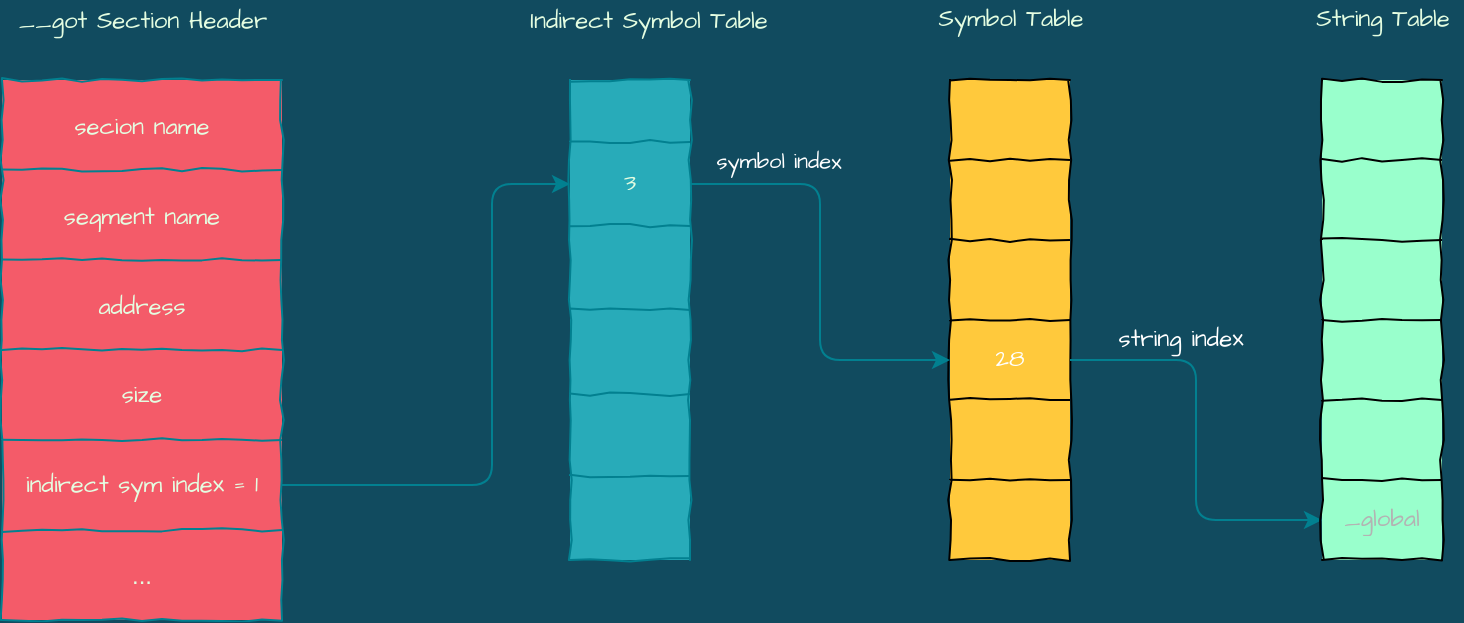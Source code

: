 <mxfile version="14.1.2" type="github">
  <diagram id="vkNS-ux78XkrAzjE5yEm" name="Page-1">
    <mxGraphModel dx="786" dy="427" grid="1" gridSize="10" guides="1" tooltips="1" connect="1" arrows="1" fold="1" page="1" pageScale="1" pageWidth="827" pageHeight="1169" background="#114B5F" math="0" shadow="0">
      <root>
        <mxCell id="0" />
        <mxCell id="1" parent="0" />
        <mxCell id="_N30-8KWYY2U87UxxjHT-1" value="" style="shape=table;html=1;whiteSpace=wrap;startSize=0;container=1;collapsible=0;childLayout=tableLayout;fontFamily=Architects Daughter;fontSource=https%3A%2F%2Ffonts.googleapis.com%2Fcss%3Ffamily%3DArchitects%2BDaughter;comic=1;fillColor=#F45B69;strokeColor=#028090;fontColor=#E4FDE1;" parent="1" vertex="1">
          <mxGeometry x="40" y="80" width="140" height="270" as="geometry" />
        </mxCell>
        <mxCell id="_N30-8KWYY2U87UxxjHT-2" value="" style="shape=partialRectangle;html=1;whiteSpace=wrap;collapsible=0;dropTarget=0;pointerEvents=0;fillColor=none;top=0;left=0;bottom=0;right=0;points=[[0,0.5],[1,0.5]];portConstraint=eastwest;strokeColor=#028090;fontColor=#E4FDE1;" parent="_N30-8KWYY2U87UxxjHT-1" vertex="1">
          <mxGeometry width="140" height="45" as="geometry" />
        </mxCell>
        <mxCell id="_N30-8KWYY2U87UxxjHT-3" value="&lt;font face=&quot;Architects Daughter&quot; data-font-src=&quot;https://fonts.googleapis.com/css?family=Architects+Daughter&quot;&gt;secion name&lt;/font&gt;" style="shape=partialRectangle;html=1;whiteSpace=wrap;connectable=0;overflow=hidden;fillColor=none;top=0;left=0;bottom=0;right=0;strokeColor=#028090;fontColor=#E4FDE1;" parent="_N30-8KWYY2U87UxxjHT-2" vertex="1">
          <mxGeometry width="140" height="45" as="geometry" />
        </mxCell>
        <mxCell id="_N30-8KWYY2U87UxxjHT-4" value="" style="shape=partialRectangle;html=1;whiteSpace=wrap;collapsible=0;dropTarget=0;pointerEvents=0;fillColor=none;top=0;left=0;bottom=0;right=0;points=[[0,0.5],[1,0.5]];portConstraint=eastwest;strokeColor=#028090;fontColor=#E4FDE1;" parent="_N30-8KWYY2U87UxxjHT-1" vertex="1">
          <mxGeometry y="45" width="140" height="45" as="geometry" />
        </mxCell>
        <mxCell id="_N30-8KWYY2U87UxxjHT-5" value="&lt;font face=&quot;Architects Daughter&quot;&gt;segment name&lt;/font&gt;" style="shape=partialRectangle;html=1;whiteSpace=wrap;connectable=0;overflow=hidden;fillColor=none;top=0;left=0;bottom=0;right=0;strokeColor=#028090;fontColor=#E4FDE1;" parent="_N30-8KWYY2U87UxxjHT-4" vertex="1">
          <mxGeometry width="140" height="45" as="geometry" />
        </mxCell>
        <mxCell id="_N30-8KWYY2U87UxxjHT-6" value="" style="shape=partialRectangle;html=1;whiteSpace=wrap;collapsible=0;dropTarget=0;pointerEvents=0;fillColor=none;top=0;left=0;bottom=0;right=0;points=[[0,0.5],[1,0.5]];portConstraint=eastwest;strokeColor=#028090;fontColor=#E4FDE1;" parent="_N30-8KWYY2U87UxxjHT-1" vertex="1">
          <mxGeometry y="90" width="140" height="45" as="geometry" />
        </mxCell>
        <mxCell id="_N30-8KWYY2U87UxxjHT-7" value="&lt;font face=&quot;Architects Daughter&quot; data-font-src=&quot;https://fonts.googleapis.com/css?family=Architects+Daughter&quot;&gt;address&lt;/font&gt;" style="shape=partialRectangle;html=1;whiteSpace=wrap;connectable=0;overflow=hidden;fillColor=none;top=0;left=0;bottom=0;right=0;strokeColor=#028090;fontColor=#E4FDE1;" parent="_N30-8KWYY2U87UxxjHT-6" vertex="1">
          <mxGeometry width="140" height="45" as="geometry" />
        </mxCell>
        <mxCell id="_N30-8KWYY2U87UxxjHT-8" value="" style="shape=partialRectangle;html=1;whiteSpace=wrap;collapsible=0;dropTarget=0;pointerEvents=0;fillColor=none;top=0;left=0;bottom=0;right=0;points=[[0,0.5],[1,0.5]];portConstraint=eastwest;strokeColor=#028090;fontColor=#E4FDE1;" parent="_N30-8KWYY2U87UxxjHT-1" vertex="1">
          <mxGeometry y="135" width="140" height="45" as="geometry" />
        </mxCell>
        <mxCell id="_N30-8KWYY2U87UxxjHT-9" value="size" style="shape=partialRectangle;html=1;whiteSpace=wrap;connectable=0;overflow=hidden;fillColor=none;top=0;left=0;bottom=0;right=0;fontFamily=Architects Daughter;fontSource=https%3A%2F%2Ffonts.googleapis.com%2Fcss%3Ffamily%3DArchitects%2BDaughter;strokeColor=#028090;fontColor=#E4FDE1;" parent="_N30-8KWYY2U87UxxjHT-8" vertex="1">
          <mxGeometry width="140" height="45" as="geometry" />
        </mxCell>
        <mxCell id="_N30-8KWYY2U87UxxjHT-10" value="" style="shape=partialRectangle;html=1;whiteSpace=wrap;collapsible=0;dropTarget=0;pointerEvents=0;fillColor=none;top=0;left=0;bottom=0;right=0;points=[[0,0.5],[1,0.5]];portConstraint=eastwest;strokeColor=#028090;fontColor=#E4FDE1;" parent="_N30-8KWYY2U87UxxjHT-1" vertex="1">
          <mxGeometry y="180" width="140" height="45" as="geometry" />
        </mxCell>
        <mxCell id="_N30-8KWYY2U87UxxjHT-11" value="indirect sym index = 1" style="shape=partialRectangle;html=1;whiteSpace=wrap;connectable=0;overflow=hidden;fillColor=none;top=0;left=0;bottom=0;right=0;fontFamily=Architects Daughter;fontSource=https%3A%2F%2Ffonts.googleapis.com%2Fcss%3Ffamily%3DArchitects%2BDaughter;strokeColor=#028090;fontColor=#E4FDE1;" parent="_N30-8KWYY2U87UxxjHT-10" vertex="1">
          <mxGeometry width="140" height="45" as="geometry" />
        </mxCell>
        <mxCell id="_N30-8KWYY2U87UxxjHT-12" style="shape=partialRectangle;html=1;whiteSpace=wrap;collapsible=0;dropTarget=0;pointerEvents=0;fillColor=none;top=0;left=0;bottom=0;right=0;points=[[0,0.5],[1,0.5]];portConstraint=eastwest;strokeColor=#028090;fontColor=#E4FDE1;" parent="_N30-8KWYY2U87UxxjHT-1" vertex="1">
          <mxGeometry y="225" width="140" height="45" as="geometry" />
        </mxCell>
        <mxCell id="_N30-8KWYY2U87UxxjHT-13" value="..." style="shape=partialRectangle;html=1;whiteSpace=wrap;connectable=0;overflow=hidden;fillColor=none;top=0;left=0;bottom=0;right=0;strokeColor=#028090;fontColor=#E4FDE1;" parent="_N30-8KWYY2U87UxxjHT-12" vertex="1">
          <mxGeometry width="140" height="45" as="geometry" />
        </mxCell>
        <mxCell id="_N30-8KWYY2U87UxxjHT-15" value="&lt;font face=&quot;Architects Daughter&quot; data-font-src=&quot;https://fonts.googleapis.com/css?family=Architects+Daughter&quot;&gt;__got Section Header&lt;/font&gt;" style="text;html=1;align=center;verticalAlign=middle;resizable=0;points=[];autosize=1;fontColor=#E4FDE1;" parent="1" vertex="1">
          <mxGeometry x="40" y="40" width="140" height="20" as="geometry" />
        </mxCell>
        <mxCell id="PgL75ExUxGhHG7wn5KcB-3" value="" style="shape=table;html=1;whiteSpace=wrap;startSize=0;container=1;collapsible=0;childLayout=tableLayout;strokeColor=#028090;fontColor=#E4FDE1;comic=1;fillColor=#28ABB9;" parent="1" vertex="1">
          <mxGeometry x="324" y="80" width="60" height="240" as="geometry" />
        </mxCell>
        <mxCell id="PgL75ExUxGhHG7wn5KcB-4" value="" style="shape=partialRectangle;html=1;whiteSpace=wrap;collapsible=0;dropTarget=0;pointerEvents=0;fillColor=none;top=0;left=0;bottom=0;right=0;points=[[0,0.5],[1,0.5]];portConstraint=eastwest;strokeColor=#028090;fontColor=#E4FDE1;" parent="PgL75ExUxGhHG7wn5KcB-3" vertex="1">
          <mxGeometry width="60" height="31" as="geometry" />
        </mxCell>
        <mxCell id="PgL75ExUxGhHG7wn5KcB-5" value="" style="shape=partialRectangle;html=1;whiteSpace=wrap;connectable=0;overflow=hidden;fillColor=none;top=0;left=0;bottom=0;right=0;strokeColor=#028090;fontColor=#E4FDE1;" parent="PgL75ExUxGhHG7wn5KcB-4" vertex="1">
          <mxGeometry width="60" height="31" as="geometry" />
        </mxCell>
        <mxCell id="PgL75ExUxGhHG7wn5KcB-6" value="" style="shape=partialRectangle;html=1;whiteSpace=wrap;collapsible=0;dropTarget=0;pointerEvents=0;fillColor=none;top=0;left=0;bottom=0;right=0;points=[[0,0.5],[1,0.5]];portConstraint=eastwest;strokeColor=#028090;fontColor=#E4FDE1;" parent="PgL75ExUxGhHG7wn5KcB-3" vertex="1">
          <mxGeometry y="31" width="60" height="42" as="geometry" />
        </mxCell>
        <mxCell id="PgL75ExUxGhHG7wn5KcB-7" value="3" style="shape=partialRectangle;html=1;whiteSpace=wrap;connectable=0;overflow=hidden;fillColor=none;top=0;left=0;bottom=0;right=0;strokeColor=#028090;fontColor=#E4FDE1;fontFamily=Architects Daughter;fontSource=https%3A%2F%2Ffonts.googleapis.com%2Fcss%3Ffamily%3DArchitects%2BDaughter;" parent="PgL75ExUxGhHG7wn5KcB-6" vertex="1">
          <mxGeometry width="60" height="42" as="geometry" />
        </mxCell>
        <mxCell id="PgL75ExUxGhHG7wn5KcB-8" value="" style="shape=partialRectangle;html=1;whiteSpace=wrap;collapsible=0;dropTarget=0;pointerEvents=0;fillColor=none;top=0;left=0;bottom=0;right=0;points=[[0,0.5],[1,0.5]];portConstraint=eastwest;strokeColor=#028090;fontColor=#E4FDE1;" parent="PgL75ExUxGhHG7wn5KcB-3" vertex="1">
          <mxGeometry y="73" width="60" height="42" as="geometry" />
        </mxCell>
        <mxCell id="PgL75ExUxGhHG7wn5KcB-9" value="" style="shape=partialRectangle;html=1;whiteSpace=wrap;connectable=0;overflow=hidden;fillColor=none;top=0;left=0;bottom=0;right=0;strokeColor=#028090;fontColor=#E4FDE1;fontFamily=Architects Daughter;fontSource=https%3A%2F%2Ffonts.googleapis.com%2Fcss%3Ffamily%3DArchitects%2BDaughter;" parent="PgL75ExUxGhHG7wn5KcB-8" vertex="1">
          <mxGeometry width="60" height="42" as="geometry" />
        </mxCell>
        <mxCell id="PgL75ExUxGhHG7wn5KcB-10" value="" style="shape=partialRectangle;html=1;whiteSpace=wrap;collapsible=0;dropTarget=0;pointerEvents=0;fillColor=none;top=0;left=0;bottom=0;right=0;points=[[0,0.5],[1,0.5]];portConstraint=eastwest;strokeColor=#028090;fontColor=#E4FDE1;" parent="PgL75ExUxGhHG7wn5KcB-3" vertex="1">
          <mxGeometry y="115" width="60" height="42" as="geometry" />
        </mxCell>
        <mxCell id="PgL75ExUxGhHG7wn5KcB-11" value="" style="shape=partialRectangle;html=1;whiteSpace=wrap;connectable=0;overflow=hidden;fillColor=none;top=0;left=0;bottom=0;right=0;strokeColor=#028090;fontColor=#E4FDE1;" parent="PgL75ExUxGhHG7wn5KcB-10" vertex="1">
          <mxGeometry width="60" height="42" as="geometry" />
        </mxCell>
        <mxCell id="PgL75ExUxGhHG7wn5KcB-12" value="" style="shape=partialRectangle;html=1;whiteSpace=wrap;collapsible=0;dropTarget=0;pointerEvents=0;fillColor=none;top=0;left=0;bottom=0;right=0;points=[[0,0.5],[1,0.5]];portConstraint=eastwest;strokeColor=#028090;fontColor=#E4FDE1;" parent="PgL75ExUxGhHG7wn5KcB-3" vertex="1">
          <mxGeometry y="157" width="60" height="41" as="geometry" />
        </mxCell>
        <mxCell id="PgL75ExUxGhHG7wn5KcB-13" value="" style="shape=partialRectangle;html=1;whiteSpace=wrap;connectable=0;overflow=hidden;fillColor=none;top=0;left=0;bottom=0;right=0;strokeColor=#028090;fontColor=#E4FDE1;" parent="PgL75ExUxGhHG7wn5KcB-12" vertex="1">
          <mxGeometry width="60" height="41" as="geometry" />
        </mxCell>
        <mxCell id="PgL75ExUxGhHG7wn5KcB-14" value="" style="shape=partialRectangle;html=1;whiteSpace=wrap;collapsible=0;dropTarget=0;pointerEvents=0;fillColor=none;top=0;left=0;bottom=0;right=0;points=[[0,0.5],[1,0.5]];portConstraint=eastwest;strokeColor=#028090;fontColor=#E4FDE1;" parent="PgL75ExUxGhHG7wn5KcB-3" vertex="1">
          <mxGeometry y="198" width="60" height="42" as="geometry" />
        </mxCell>
        <mxCell id="PgL75ExUxGhHG7wn5KcB-15" value="" style="shape=partialRectangle;html=1;whiteSpace=wrap;connectable=0;overflow=hidden;fillColor=none;top=0;left=0;bottom=0;right=0;strokeColor=#028090;fontColor=#E4FDE1;" parent="PgL75ExUxGhHG7wn5KcB-14" vertex="1">
          <mxGeometry width="60" height="42" as="geometry" />
        </mxCell>
        <mxCell id="PgL75ExUxGhHG7wn5KcB-16" value="&lt;font face=&quot;Architects Daughter&quot; data-font-src=&quot;https://fonts.googleapis.com/css?family=Architects+Daughter&quot;&gt;Indirect Symbol Table&lt;/font&gt;" style="text;html=1;align=center;verticalAlign=middle;resizable=0;points=[];autosize=1;fontColor=#E4FDE1;" parent="1" vertex="1">
          <mxGeometry x="298" y="40" width="130" height="20" as="geometry" />
        </mxCell>
        <mxCell id="PgL75ExUxGhHG7wn5KcB-18" style="edgeStyle=orthogonalEdgeStyle;curved=0;rounded=1;sketch=0;orthogonalLoop=1;jettySize=auto;html=1;exitX=1;exitY=0.5;exitDx=0;exitDy=0;entryX=0;entryY=0.5;entryDx=0;entryDy=0;strokeColor=#028090;fillColor=#F45B69;fontColor=#E4FDE1;labelBackgroundColor=#114B5F;" parent="1" source="_N30-8KWYY2U87UxxjHT-10" target="PgL75ExUxGhHG7wn5KcB-6" edge="1">
          <mxGeometry relative="1" as="geometry">
            <Array as="points">
              <mxPoint x="285" y="283" />
              <mxPoint x="285" y="132" />
            </Array>
          </mxGeometry>
        </mxCell>
        <mxCell id="SXaTfZlzJ0FdpsnXMxrj-1" value="" style="shape=table;html=1;whiteSpace=wrap;startSize=0;container=1;collapsible=0;childLayout=tableLayout;comic=1;fontFamily=Architects Daughter;fontSource=https%3A%2F%2Ffonts.googleapis.com%2Fcss%3Ffamily%3DArchitects%2BDaughter;fillColor=#FFC93C;" parent="1" vertex="1">
          <mxGeometry x="514" y="80" width="60" height="240" as="geometry" />
        </mxCell>
        <mxCell id="SXaTfZlzJ0FdpsnXMxrj-2" value="" style="shape=partialRectangle;html=1;whiteSpace=wrap;collapsible=0;dropTarget=0;pointerEvents=0;fillColor=none;top=0;left=0;bottom=0;right=0;points=[[0,0.5],[1,0.5]];portConstraint=eastwest;" parent="SXaTfZlzJ0FdpsnXMxrj-1" vertex="1">
          <mxGeometry width="60" height="40" as="geometry" />
        </mxCell>
        <mxCell id="SXaTfZlzJ0FdpsnXMxrj-3" value="" style="shape=partialRectangle;html=1;whiteSpace=wrap;connectable=0;overflow=hidden;fillColor=none;top=0;left=0;bottom=0;right=0;" parent="SXaTfZlzJ0FdpsnXMxrj-2" vertex="1">
          <mxGeometry width="60" height="40" as="geometry" />
        </mxCell>
        <mxCell id="SXaTfZlzJ0FdpsnXMxrj-4" value="" style="shape=partialRectangle;html=1;whiteSpace=wrap;collapsible=0;dropTarget=0;pointerEvents=0;fillColor=none;top=0;left=0;bottom=0;right=0;points=[[0,0.5],[1,0.5]];portConstraint=eastwest;" parent="SXaTfZlzJ0FdpsnXMxrj-1" vertex="1">
          <mxGeometry y="40" width="60" height="40" as="geometry" />
        </mxCell>
        <mxCell id="SXaTfZlzJ0FdpsnXMxrj-5" value="" style="shape=partialRectangle;html=1;whiteSpace=wrap;connectable=0;overflow=hidden;fillColor=none;top=0;left=0;bottom=0;right=0;" parent="SXaTfZlzJ0FdpsnXMxrj-4" vertex="1">
          <mxGeometry width="60" height="40" as="geometry" />
        </mxCell>
        <mxCell id="SXaTfZlzJ0FdpsnXMxrj-6" value="" style="shape=partialRectangle;html=1;whiteSpace=wrap;collapsible=0;dropTarget=0;pointerEvents=0;fillColor=none;top=0;left=0;bottom=0;right=0;points=[[0,0.5],[1,0.5]];portConstraint=eastwest;" parent="SXaTfZlzJ0FdpsnXMxrj-1" vertex="1">
          <mxGeometry y="80" width="60" height="40" as="geometry" />
        </mxCell>
        <mxCell id="SXaTfZlzJ0FdpsnXMxrj-7" value="" style="shape=partialRectangle;html=1;whiteSpace=wrap;connectable=0;overflow=hidden;fillColor=none;top=0;left=0;bottom=0;right=0;fontFamily=Architects Daughter;fontSource=https%3A%2F%2Ffonts.googleapis.com%2Fcss%3Ffamily%3DArchitects%2BDaughter;" parent="SXaTfZlzJ0FdpsnXMxrj-6" vertex="1">
          <mxGeometry width="60" height="40" as="geometry" />
        </mxCell>
        <mxCell id="SXaTfZlzJ0FdpsnXMxrj-8" value="" style="shape=partialRectangle;html=1;whiteSpace=wrap;collapsible=0;dropTarget=0;pointerEvents=0;fillColor=none;top=0;left=0;bottom=0;right=0;points=[[0,0.5],[1,0.5]];portConstraint=eastwest;" parent="SXaTfZlzJ0FdpsnXMxrj-1" vertex="1">
          <mxGeometry y="120" width="60" height="40" as="geometry" />
        </mxCell>
        <mxCell id="SXaTfZlzJ0FdpsnXMxrj-9" value="28" style="shape=partialRectangle;html=1;whiteSpace=wrap;connectable=0;overflow=hidden;fillColor=none;top=0;left=0;bottom=0;right=0;fontFamily=Architects Daughter;fontSource=https%3A%2F%2Ffonts.googleapis.com%2Fcss%3Ffamily%3DArchitects%2BDaughter;fontColor=#FFFFFF;" parent="SXaTfZlzJ0FdpsnXMxrj-8" vertex="1">
          <mxGeometry width="60" height="40" as="geometry" />
        </mxCell>
        <mxCell id="SXaTfZlzJ0FdpsnXMxrj-10" value="" style="shape=partialRectangle;html=1;whiteSpace=wrap;collapsible=0;dropTarget=0;pointerEvents=0;fillColor=none;top=0;left=0;bottom=0;right=0;points=[[0,0.5],[1,0.5]];portConstraint=eastwest;" parent="SXaTfZlzJ0FdpsnXMxrj-1" vertex="1">
          <mxGeometry y="160" width="60" height="40" as="geometry" />
        </mxCell>
        <mxCell id="SXaTfZlzJ0FdpsnXMxrj-11" value="" style="shape=partialRectangle;html=1;whiteSpace=wrap;connectable=0;overflow=hidden;fillColor=none;top=0;left=0;bottom=0;right=0;" parent="SXaTfZlzJ0FdpsnXMxrj-10" vertex="1">
          <mxGeometry width="60" height="40" as="geometry" />
        </mxCell>
        <mxCell id="SXaTfZlzJ0FdpsnXMxrj-12" value="" style="shape=partialRectangle;html=1;whiteSpace=wrap;collapsible=0;dropTarget=0;pointerEvents=0;fillColor=none;top=0;left=0;bottom=0;right=0;points=[[0,0.5],[1,0.5]];portConstraint=eastwest;" parent="SXaTfZlzJ0FdpsnXMxrj-1" vertex="1">
          <mxGeometry y="200" width="60" height="40" as="geometry" />
        </mxCell>
        <mxCell id="SXaTfZlzJ0FdpsnXMxrj-13" value="" style="shape=partialRectangle;html=1;whiteSpace=wrap;connectable=0;overflow=hidden;fillColor=none;top=0;left=0;bottom=0;right=0;" parent="SXaTfZlzJ0FdpsnXMxrj-12" vertex="1">
          <mxGeometry width="60" height="40" as="geometry" />
        </mxCell>
        <mxCell id="SXaTfZlzJ0FdpsnXMxrj-14" style="edgeStyle=orthogonalEdgeStyle;curved=0;rounded=1;sketch=0;orthogonalLoop=1;jettySize=auto;html=1;entryX=0;entryY=0.5;entryDx=0;entryDy=0;strokeColor=#028090;fillColor=#F45B69;fontColor=#E4FDE1;" parent="1" source="PgL75ExUxGhHG7wn5KcB-6" target="SXaTfZlzJ0FdpsnXMxrj-8" edge="1">
          <mxGeometry relative="1" as="geometry" />
        </mxCell>
        <mxCell id="SXaTfZlzJ0FdpsnXMxrj-25" value="symbol index" style="edgeLabel;html=1;align=center;verticalAlign=middle;resizable=0;points=[];fontFamily=Architects Daughter;fontColor=#FFFFFF;labelBackgroundColor=none;" parent="SXaTfZlzJ0FdpsnXMxrj-14" vertex="1" connectable="0">
          <mxGeometry x="-0.658" y="1" relative="1" as="geometry">
            <mxPoint x="6" y="-11" as="offset" />
          </mxGeometry>
        </mxCell>
        <mxCell id="SXaTfZlzJ0FdpsnXMxrj-15" value="Symbol Table" style="text;html=1;align=center;verticalAlign=middle;resizable=0;points=[];autosize=1;fontFamily=Architects Daughter;fontColor=#E4FDE1;" parent="1" vertex="1">
          <mxGeometry x="499" y="40" width="90" height="20" as="geometry" />
        </mxCell>
        <mxCell id="SXaTfZlzJ0FdpsnXMxrj-21" value="string index" style="text;html=1;align=center;verticalAlign=middle;resizable=0;points=[];autosize=1;fontFamily=Architects Daughter;fontColor=#FFFFFF;" parent="1" vertex="1">
          <mxGeometry x="589" y="200" width="80" height="20" as="geometry" />
        </mxCell>
        <mxCell id="SXaTfZlzJ0FdpsnXMxrj-22" style="edgeStyle=orthogonalEdgeStyle;curved=0;rounded=1;sketch=0;orthogonalLoop=1;jettySize=auto;html=1;strokeColor=#028090;fillColor=#F45B69;fontFamily=Architects Daughter;fontSource=https%3A%2F%2Ffonts.googleapis.com%2Fcss%3Ffamily%3DArchitects%2BDaughter;fontColor=#FFFFFF;entryX=0;entryY=0.5;entryDx=0;entryDy=0;" parent="1" source="SXaTfZlzJ0FdpsnXMxrj-8" edge="1" target="CAoHv5BWE8wGaD9P9ZTP-12">
          <mxGeometry relative="1" as="geometry">
            <mxPoint x="604" y="220" as="targetPoint" />
            <mxPoint x="540" y="220" as="sourcePoint" />
          </mxGeometry>
        </mxCell>
        <mxCell id="CAoHv5BWE8wGaD9P9ZTP-1" value="" style="shape=table;html=1;whiteSpace=wrap;startSize=0;container=1;collapsible=0;childLayout=tableLayout;comic=1;fontFamily=Architects Daughter;fontSource=https%3A%2F%2Ffonts.googleapis.com%2Fcss%3Ffamily%3DArchitects%2BDaughter;fillColor=#99FFCC;" vertex="1" parent="1">
          <mxGeometry x="700" y="80" width="60" height="240" as="geometry" />
        </mxCell>
        <mxCell id="CAoHv5BWE8wGaD9P9ZTP-2" value="" style="shape=partialRectangle;html=1;whiteSpace=wrap;collapsible=0;dropTarget=0;pointerEvents=0;fillColor=none;top=0;left=0;bottom=0;right=0;points=[[0,0.5],[1,0.5]];portConstraint=eastwest;" vertex="1" parent="CAoHv5BWE8wGaD9P9ZTP-1">
          <mxGeometry width="60" height="40" as="geometry" />
        </mxCell>
        <mxCell id="CAoHv5BWE8wGaD9P9ZTP-3" value="" style="shape=partialRectangle;html=1;whiteSpace=wrap;connectable=0;overflow=hidden;fillColor=none;top=0;left=0;bottom=0;right=0;" vertex="1" parent="CAoHv5BWE8wGaD9P9ZTP-2">
          <mxGeometry width="60" height="40" as="geometry" />
        </mxCell>
        <mxCell id="CAoHv5BWE8wGaD9P9ZTP-4" value="" style="shape=partialRectangle;html=1;whiteSpace=wrap;collapsible=0;dropTarget=0;pointerEvents=0;fillColor=none;top=0;left=0;bottom=0;right=0;points=[[0,0.5],[1,0.5]];portConstraint=eastwest;" vertex="1" parent="CAoHv5BWE8wGaD9P9ZTP-1">
          <mxGeometry y="40" width="60" height="40" as="geometry" />
        </mxCell>
        <mxCell id="CAoHv5BWE8wGaD9P9ZTP-5" value="" style="shape=partialRectangle;html=1;whiteSpace=wrap;connectable=0;overflow=hidden;fillColor=none;top=0;left=0;bottom=0;right=0;" vertex="1" parent="CAoHv5BWE8wGaD9P9ZTP-4">
          <mxGeometry width="60" height="40" as="geometry" />
        </mxCell>
        <mxCell id="CAoHv5BWE8wGaD9P9ZTP-6" value="" style="shape=partialRectangle;html=1;whiteSpace=wrap;collapsible=0;dropTarget=0;pointerEvents=0;fillColor=none;top=0;left=0;bottom=0;right=0;points=[[0,0.5],[1,0.5]];portConstraint=eastwest;" vertex="1" parent="CAoHv5BWE8wGaD9P9ZTP-1">
          <mxGeometry y="80" width="60" height="40" as="geometry" />
        </mxCell>
        <mxCell id="CAoHv5BWE8wGaD9P9ZTP-7" value="" style="shape=partialRectangle;html=1;whiteSpace=wrap;connectable=0;overflow=hidden;fillColor=none;top=0;left=0;bottom=0;right=0;" vertex="1" parent="CAoHv5BWE8wGaD9P9ZTP-6">
          <mxGeometry width="60" height="40" as="geometry" />
        </mxCell>
        <mxCell id="CAoHv5BWE8wGaD9P9ZTP-8" value="" style="shape=partialRectangle;html=1;whiteSpace=wrap;collapsible=0;dropTarget=0;pointerEvents=0;fillColor=none;top=0;left=0;bottom=0;right=0;points=[[0,0.5],[1,0.5]];portConstraint=eastwest;" vertex="1" parent="CAoHv5BWE8wGaD9P9ZTP-1">
          <mxGeometry y="120" width="60" height="40" as="geometry" />
        </mxCell>
        <mxCell id="CAoHv5BWE8wGaD9P9ZTP-9" value="" style="shape=partialRectangle;html=1;whiteSpace=wrap;connectable=0;overflow=hidden;fillColor=none;top=0;left=0;bottom=0;right=0;" vertex="1" parent="CAoHv5BWE8wGaD9P9ZTP-8">
          <mxGeometry width="60" height="40" as="geometry" />
        </mxCell>
        <mxCell id="CAoHv5BWE8wGaD9P9ZTP-10" value="" style="shape=partialRectangle;html=1;whiteSpace=wrap;collapsible=0;dropTarget=0;pointerEvents=0;fillColor=none;top=0;left=0;bottom=0;right=0;points=[[0,0.5],[1,0.5]];portConstraint=eastwest;" vertex="1" parent="CAoHv5BWE8wGaD9P9ZTP-1">
          <mxGeometry y="160" width="60" height="40" as="geometry" />
        </mxCell>
        <mxCell id="CAoHv5BWE8wGaD9P9ZTP-11" value="" style="shape=partialRectangle;html=1;whiteSpace=wrap;connectable=0;overflow=hidden;fillColor=none;top=0;left=0;bottom=0;right=0;" vertex="1" parent="CAoHv5BWE8wGaD9P9ZTP-10">
          <mxGeometry width="60" height="40" as="geometry" />
        </mxCell>
        <mxCell id="CAoHv5BWE8wGaD9P9ZTP-12" value="" style="shape=partialRectangle;html=1;whiteSpace=wrap;collapsible=0;dropTarget=0;pointerEvents=0;fillColor=none;top=0;left=0;bottom=0;right=0;points=[[0,0.5],[1,0.5]];portConstraint=eastwest;" vertex="1" parent="CAoHv5BWE8wGaD9P9ZTP-1">
          <mxGeometry y="200" width="60" height="40" as="geometry" />
        </mxCell>
        <mxCell id="CAoHv5BWE8wGaD9P9ZTP-13" value="&lt;font color=&quot;#b3b3b3&quot;&gt;_global&lt;/font&gt;" style="shape=partialRectangle;html=1;whiteSpace=wrap;connectable=0;overflow=hidden;fillColor=none;top=0;left=0;bottom=0;right=0;fontFamily=Architects Daughter;fontSource=https%3A%2F%2Ffonts.googleapis.com%2Fcss%3Ffamily%3DArchitects%2BDaughter;fontColor=#FFFFFF;" vertex="1" parent="CAoHv5BWE8wGaD9P9ZTP-12">
          <mxGeometry width="60" height="40" as="geometry" />
        </mxCell>
        <mxCell id="CAoHv5BWE8wGaD9P9ZTP-14" value="String Table" style="text;html=1;align=center;verticalAlign=middle;resizable=0;points=[];autosize=1;fontFamily=Architects Daughter;fontColor=#E4FDE1;" vertex="1" parent="1">
          <mxGeometry x="690" y="40" width="80" height="20" as="geometry" />
        </mxCell>
      </root>
    </mxGraphModel>
  </diagram>
</mxfile>
